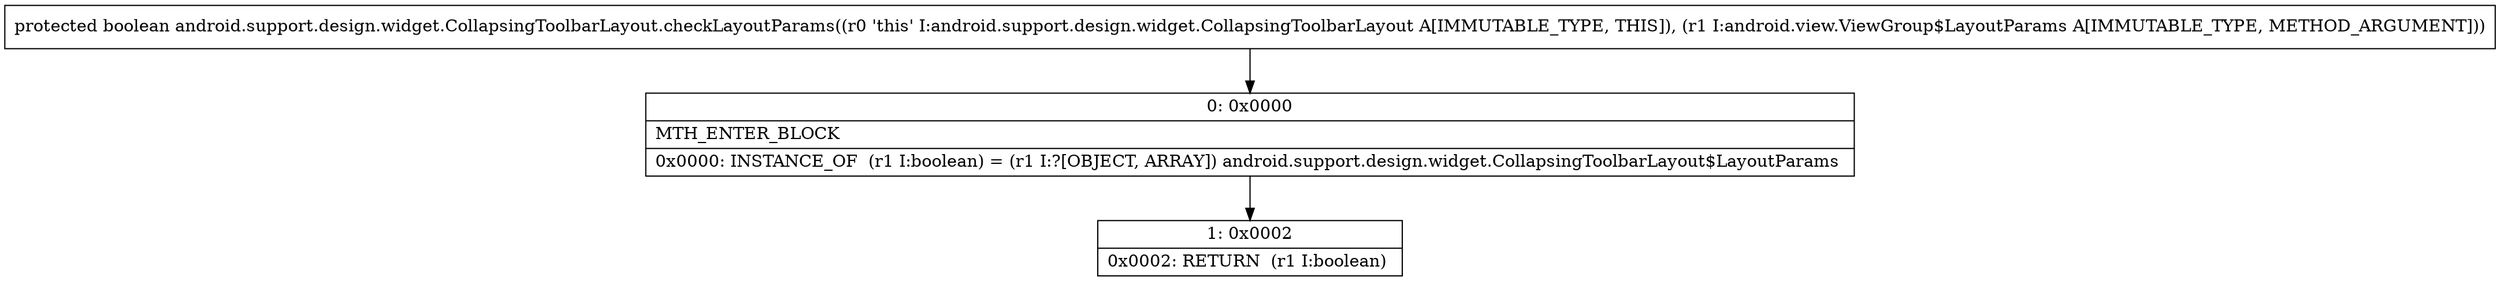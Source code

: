 digraph "CFG forandroid.support.design.widget.CollapsingToolbarLayout.checkLayoutParams(Landroid\/view\/ViewGroup$LayoutParams;)Z" {
Node_0 [shape=record,label="{0\:\ 0x0000|MTH_ENTER_BLOCK\l|0x0000: INSTANCE_OF  (r1 I:boolean) = (r1 I:?[OBJECT, ARRAY]) android.support.design.widget.CollapsingToolbarLayout$LayoutParams \l}"];
Node_1 [shape=record,label="{1\:\ 0x0002|0x0002: RETURN  (r1 I:boolean) \l}"];
MethodNode[shape=record,label="{protected boolean android.support.design.widget.CollapsingToolbarLayout.checkLayoutParams((r0 'this' I:android.support.design.widget.CollapsingToolbarLayout A[IMMUTABLE_TYPE, THIS]), (r1 I:android.view.ViewGroup$LayoutParams A[IMMUTABLE_TYPE, METHOD_ARGUMENT])) }"];
MethodNode -> Node_0;
Node_0 -> Node_1;
}

